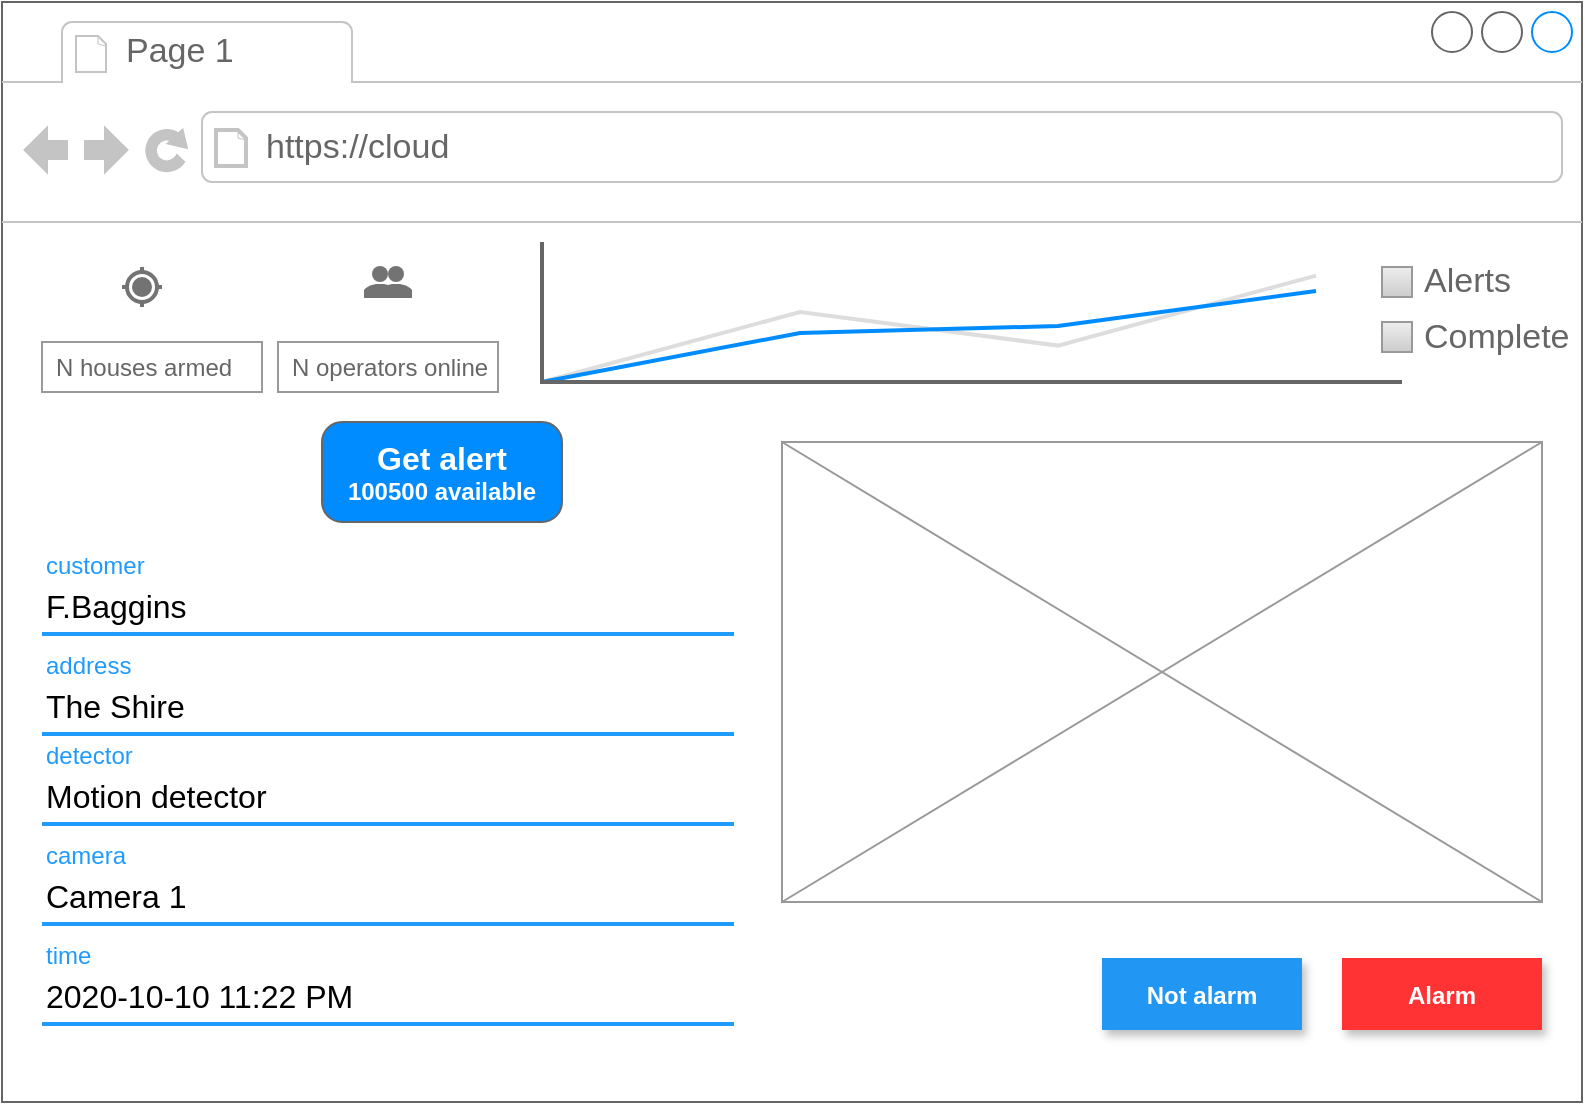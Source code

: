 <mxfile version="13.8.0" type="github">
  <diagram id="24tK4eoy2Iu6MReBhDtB" name="Page-1">
    <mxGraphModel dx="786" dy="450" grid="1" gridSize="10" guides="1" tooltips="1" connect="1" arrows="1" fold="1" page="1" pageScale="1" pageWidth="850" pageHeight="1100" math="0" shadow="0">
      <root>
        <mxCell id="0" />
        <mxCell id="1" parent="0" />
        <mxCell id="ZM4ehFQc3kPoHvRmAT9D-1" value="" style="strokeWidth=1;shadow=0;dashed=0;align=center;html=1;shape=mxgraph.mockup.containers.browserWindow;rSize=0;strokeColor=#666666;strokeColor2=#008cff;strokeColor3=#c4c4c4;mainText=,;recursiveResize=0;" parent="1" vertex="1">
          <mxGeometry x="20" y="10" width="790" height="550" as="geometry" />
        </mxCell>
        <mxCell id="ZM4ehFQc3kPoHvRmAT9D-2" value="Page 1" style="strokeWidth=1;shadow=0;dashed=0;align=center;html=1;shape=mxgraph.mockup.containers.anchor;fontSize=17;fontColor=#666666;align=left;" parent="ZM4ehFQc3kPoHvRmAT9D-1" vertex="1">
          <mxGeometry x="60" y="12" width="110" height="26" as="geometry" />
        </mxCell>
        <mxCell id="ZM4ehFQc3kPoHvRmAT9D-3" value="https://cloud" style="strokeWidth=1;shadow=0;dashed=0;align=center;html=1;shape=mxgraph.mockup.containers.anchor;rSize=0;fontSize=17;fontColor=#666666;align=left;" parent="ZM4ehFQc3kPoHvRmAT9D-1" vertex="1">
          <mxGeometry x="130" y="60" width="250" height="26" as="geometry" />
        </mxCell>
        <mxCell id="ZM4ehFQc3kPoHvRmAT9D-4" value="" style="verticalLabelPosition=bottom;shadow=0;dashed=0;align=center;html=1;verticalAlign=top;strokeWidth=1;shape=mxgraph.mockup.graphics.lineChart;strokeColor=none;strokeColor2=#666666;strokeColor3=#008cff;strokeColor4=#dddddd;" parent="ZM4ehFQc3kPoHvRmAT9D-1" vertex="1">
          <mxGeometry x="270" y="120" width="430" height="70" as="geometry" />
        </mxCell>
        <mxCell id="ZM4ehFQc3kPoHvRmAT9D-18" value="N houses armed" style="strokeWidth=1;shadow=0;dashed=0;align=center;html=1;shape=mxgraph.mockup.forms.rrect;rSize=0;strokeColor=#999999;fontColor=#666666;align=left;spacingLeft=5;resizeWidth=1;" parent="ZM4ehFQc3kPoHvRmAT9D-1" vertex="1">
          <mxGeometry width="110" height="25" relative="1" as="geometry">
            <mxPoint x="20" y="170" as="offset" />
          </mxGeometry>
        </mxCell>
        <mxCell id="ZM4ehFQc3kPoHvRmAT9D-19" value="Alerts" style="strokeWidth=1;shadow=0;dashed=0;align=center;html=1;shape=mxgraph.mockup.forms.rrect;rSize=0;fillColor=#eeeeee;strokeColor=#999999;gradientColor=#cccccc;align=left;spacingLeft=4;fontSize=17;fontColor=#666666;labelPosition=right;" parent="ZM4ehFQc3kPoHvRmAT9D-1" vertex="1">
          <mxGeometry x="690" y="132.5" width="15" height="15" as="geometry" />
        </mxCell>
        <mxCell id="ZM4ehFQc3kPoHvRmAT9D-20" value="Complete" style="strokeWidth=1;shadow=0;dashed=0;align=center;html=1;shape=mxgraph.mockup.forms.rrect;rSize=0;fillColor=#eeeeee;strokeColor=#999999;gradientColor=#cccccc;align=left;spacingLeft=4;fontSize=17;fontColor=#666666;labelPosition=right;" parent="ZM4ehFQc3kPoHvRmAT9D-1" vertex="1">
          <mxGeometry x="690" y="160" width="15" height="15" as="geometry" />
        </mxCell>
        <mxCell id="ZM4ehFQc3kPoHvRmAT9D-24" value="" style="verticalLabelPosition=bottom;shadow=0;dashed=0;align=center;html=1;verticalAlign=top;strokeWidth=1;shape=mxgraph.mockup.graphics.simpleIcon;strokeColor=#999999;" parent="ZM4ehFQc3kPoHvRmAT9D-1" vertex="1">
          <mxGeometry x="390" y="220" width="380" height="230" as="geometry" />
        </mxCell>
        <mxCell id="CZ6OLA4btKk-E8F1Epu5-10" value="customer" style="text;fontColor=#1F9BFD;fontSize=12;verticalAlign=middle;strokeColor=none;fillColor=none;" vertex="1" parent="ZM4ehFQc3kPoHvRmAT9D-1">
          <mxGeometry x="20" y="266" width="346" height="30" as="geometry" />
        </mxCell>
        <mxCell id="CZ6OLA4btKk-E8F1Epu5-11" value="F.Baggins" style="text;fontSize=16;verticalAlign=middle;strokeColor=none;fillColor=none;" vertex="1" parent="ZM4ehFQc3kPoHvRmAT9D-1">
          <mxGeometry x="20" y="286" width="346" height="30" as="geometry" />
        </mxCell>
        <mxCell id="CZ6OLA4btKk-E8F1Epu5-12" value="" style="dashed=0;shape=line;strokeWidth=2;noLabel=1;strokeColor=#1F9BFD;" vertex="1" parent="ZM4ehFQc3kPoHvRmAT9D-1">
          <mxGeometry x="20" y="311" width="346" height="10" as="geometry" />
        </mxCell>
        <mxCell id="CZ6OLA4btKk-E8F1Epu5-13" value="address" style="text;fontColor=#1F9BFD;fontSize=12;verticalAlign=middle;strokeColor=none;fillColor=none;" vertex="1" parent="ZM4ehFQc3kPoHvRmAT9D-1">
          <mxGeometry x="20" y="316" width="346" height="30" as="geometry" />
        </mxCell>
        <mxCell id="CZ6OLA4btKk-E8F1Epu5-14" value="The Shire" style="text;fontSize=16;verticalAlign=middle;strokeColor=none;fillColor=none;" vertex="1" parent="ZM4ehFQc3kPoHvRmAT9D-1">
          <mxGeometry x="20" y="336" width="346" height="30" as="geometry" />
        </mxCell>
        <mxCell id="CZ6OLA4btKk-E8F1Epu5-15" value="" style="dashed=0;shape=line;strokeWidth=2;noLabel=1;strokeColor=#1F9BFD;" vertex="1" parent="ZM4ehFQc3kPoHvRmAT9D-1">
          <mxGeometry x="20" y="361" width="346" height="10" as="geometry" />
        </mxCell>
        <mxCell id="CZ6OLA4btKk-E8F1Epu5-16" value="detector" style="text;fontColor=#1F9BFD;fontSize=12;verticalAlign=middle;strokeColor=none;fillColor=none;" vertex="1" parent="ZM4ehFQc3kPoHvRmAT9D-1">
          <mxGeometry x="20" y="361" width="346" height="30" as="geometry" />
        </mxCell>
        <mxCell id="CZ6OLA4btKk-E8F1Epu5-17" value="Motion detector" style="text;fontSize=16;verticalAlign=middle;strokeColor=none;fillColor=none;" vertex="1" parent="ZM4ehFQc3kPoHvRmAT9D-1">
          <mxGeometry x="20" y="381" width="346" height="30" as="geometry" />
        </mxCell>
        <mxCell id="CZ6OLA4btKk-E8F1Epu5-18" value="" style="dashed=0;shape=line;strokeWidth=2;noLabel=1;strokeColor=#1F9BFD;" vertex="1" parent="ZM4ehFQc3kPoHvRmAT9D-1">
          <mxGeometry x="20" y="406" width="346" height="10" as="geometry" />
        </mxCell>
        <mxCell id="CZ6OLA4btKk-E8F1Epu5-19" value="camera" style="text;fontColor=#1F9BFD;fontSize=12;verticalAlign=middle;strokeColor=none;fillColor=none;" vertex="1" parent="ZM4ehFQc3kPoHvRmAT9D-1">
          <mxGeometry x="20" y="411" width="346" height="30" as="geometry" />
        </mxCell>
        <mxCell id="CZ6OLA4btKk-E8F1Epu5-20" value="Camera 1" style="text;fontSize=16;verticalAlign=middle;strokeColor=none;fillColor=none;" vertex="1" parent="ZM4ehFQc3kPoHvRmAT9D-1">
          <mxGeometry x="20" y="431" width="346" height="30" as="geometry" />
        </mxCell>
        <mxCell id="CZ6OLA4btKk-E8F1Epu5-21" value="" style="dashed=0;shape=line;strokeWidth=2;noLabel=1;strokeColor=#1F9BFD;" vertex="1" parent="ZM4ehFQc3kPoHvRmAT9D-1">
          <mxGeometry x="20" y="456" width="346" height="10" as="geometry" />
        </mxCell>
        <mxCell id="CZ6OLA4btKk-E8F1Epu5-22" value="time" style="text;fontColor=#1F9BFD;fontSize=12;verticalAlign=middle;strokeColor=none;fillColor=none;" vertex="1" parent="ZM4ehFQc3kPoHvRmAT9D-1">
          <mxGeometry x="20" y="461" width="346" height="30" as="geometry" />
        </mxCell>
        <mxCell id="CZ6OLA4btKk-E8F1Epu5-23" value="2020-10-10 11:22 PM" style="text;fontSize=16;verticalAlign=middle;strokeColor=none;fillColor=none;" vertex="1" parent="ZM4ehFQc3kPoHvRmAT9D-1">
          <mxGeometry x="20" y="481" width="346" height="30" as="geometry" />
        </mxCell>
        <mxCell id="CZ6OLA4btKk-E8F1Epu5-24" value="" style="dashed=0;shape=line;strokeWidth=2;noLabel=1;strokeColor=#1F9BFD;" vertex="1" parent="ZM4ehFQc3kPoHvRmAT9D-1">
          <mxGeometry x="20" y="506" width="346" height="10" as="geometry" />
        </mxCell>
        <mxCell id="CZ6OLA4btKk-E8F1Epu5-25" value="Alarm" style="dashed=0;align=center;fontSize=12;shape=rect;strokeColor=none;fontStyle=1;shadow=1;fontColor=#ffffff;fillColor=#FF3333;" vertex="1" parent="ZM4ehFQc3kPoHvRmAT9D-1">
          <mxGeometry x="670" y="478" width="100" height="36" as="geometry" />
        </mxCell>
        <mxCell id="CZ6OLA4btKk-E8F1Epu5-26" value="Not alarm" style="dashed=0;align=center;fontSize=12;shape=rect;fillColor=#2196F3;strokeColor=none;fontStyle=1;shadow=1;fontColor=#ffffff;" vertex="1" parent="ZM4ehFQc3kPoHvRmAT9D-1">
          <mxGeometry x="550" y="478" width="100" height="36" as="geometry" />
        </mxCell>
        <mxCell id="ZM4ehFQc3kPoHvRmAT9D-21" value="" style="strokeWidth=1;shadow=0;dashed=0;align=center;html=1;shape=mxgraph.mockup.buttons.multiButton;fillColor=#008cff;strokeColor=#666666;mainText=;subText=;" parent="ZM4ehFQc3kPoHvRmAT9D-1" vertex="1">
          <mxGeometry x="160" y="210" width="120" height="50" as="geometry" />
        </mxCell>
        <mxCell id="ZM4ehFQc3kPoHvRmAT9D-22" value="Get alert" style="strokeWidth=1;shadow=0;dashed=0;align=center;html=1;shape=mxgraph.mockup.anchor;fontSize=16;fontColor=#ffffff;fontStyle=1;whiteSpace=wrap;" parent="ZM4ehFQc3kPoHvRmAT9D-21" vertex="1">
          <mxGeometry y="8" width="120" height="20" as="geometry" />
        </mxCell>
        <mxCell id="ZM4ehFQc3kPoHvRmAT9D-23" value="100500 available" style="strokeWidth=1;shadow=0;dashed=0;align=center;html=1;shape=mxgraph.mockup.anchor;fontSize=12;fontColor=#ffffff;fontStyle=1;whiteSpace=wrap;" parent="ZM4ehFQc3kPoHvRmAT9D-21" vertex="1">
          <mxGeometry y="30" width="120" height="10" as="geometry" />
        </mxCell>
        <mxCell id="CZ6OLA4btKk-E8F1Epu5-29" value="N operators online" style="strokeWidth=1;shadow=0;dashed=0;align=center;html=1;shape=mxgraph.mockup.forms.rrect;rSize=0;strokeColor=#999999;fontColor=#666666;align=left;spacingLeft=5;resizeWidth=1;fillColor=#FFFFFF;" vertex="1" parent="ZM4ehFQc3kPoHvRmAT9D-1">
          <mxGeometry width="110" height="25" relative="1" as="geometry">
            <mxPoint x="138" y="170" as="offset" />
          </mxGeometry>
        </mxCell>
        <mxCell id="CZ6OLA4btKk-E8F1Epu5-30" value="" style="dashed=0;aspect=fixed;verticalLabelPosition=bottom;verticalAlign=top;align=center;shape=mxgraph.gmdl.gps;strokeColor=#737373;fillColor=#737373;shadow=0;strokeWidth=2;" vertex="1" parent="ZM4ehFQc3kPoHvRmAT9D-1">
          <mxGeometry x="60" y="132.5" width="20" height="20" as="geometry" />
        </mxCell>
        <mxCell id="CZ6OLA4btKk-E8F1Epu5-31" value="" style="dashed=0;aspect=fixed;verticalLabelPosition=bottom;verticalAlign=top;align=center;shape=mxgraph.gmdl.users;strokeColor=none;fillColor=#737373;shadow=0;" vertex="1" parent="ZM4ehFQc3kPoHvRmAT9D-1">
          <mxGeometry x="181" y="132" width="24" height="16" as="geometry" />
        </mxCell>
      </root>
    </mxGraphModel>
  </diagram>
</mxfile>
